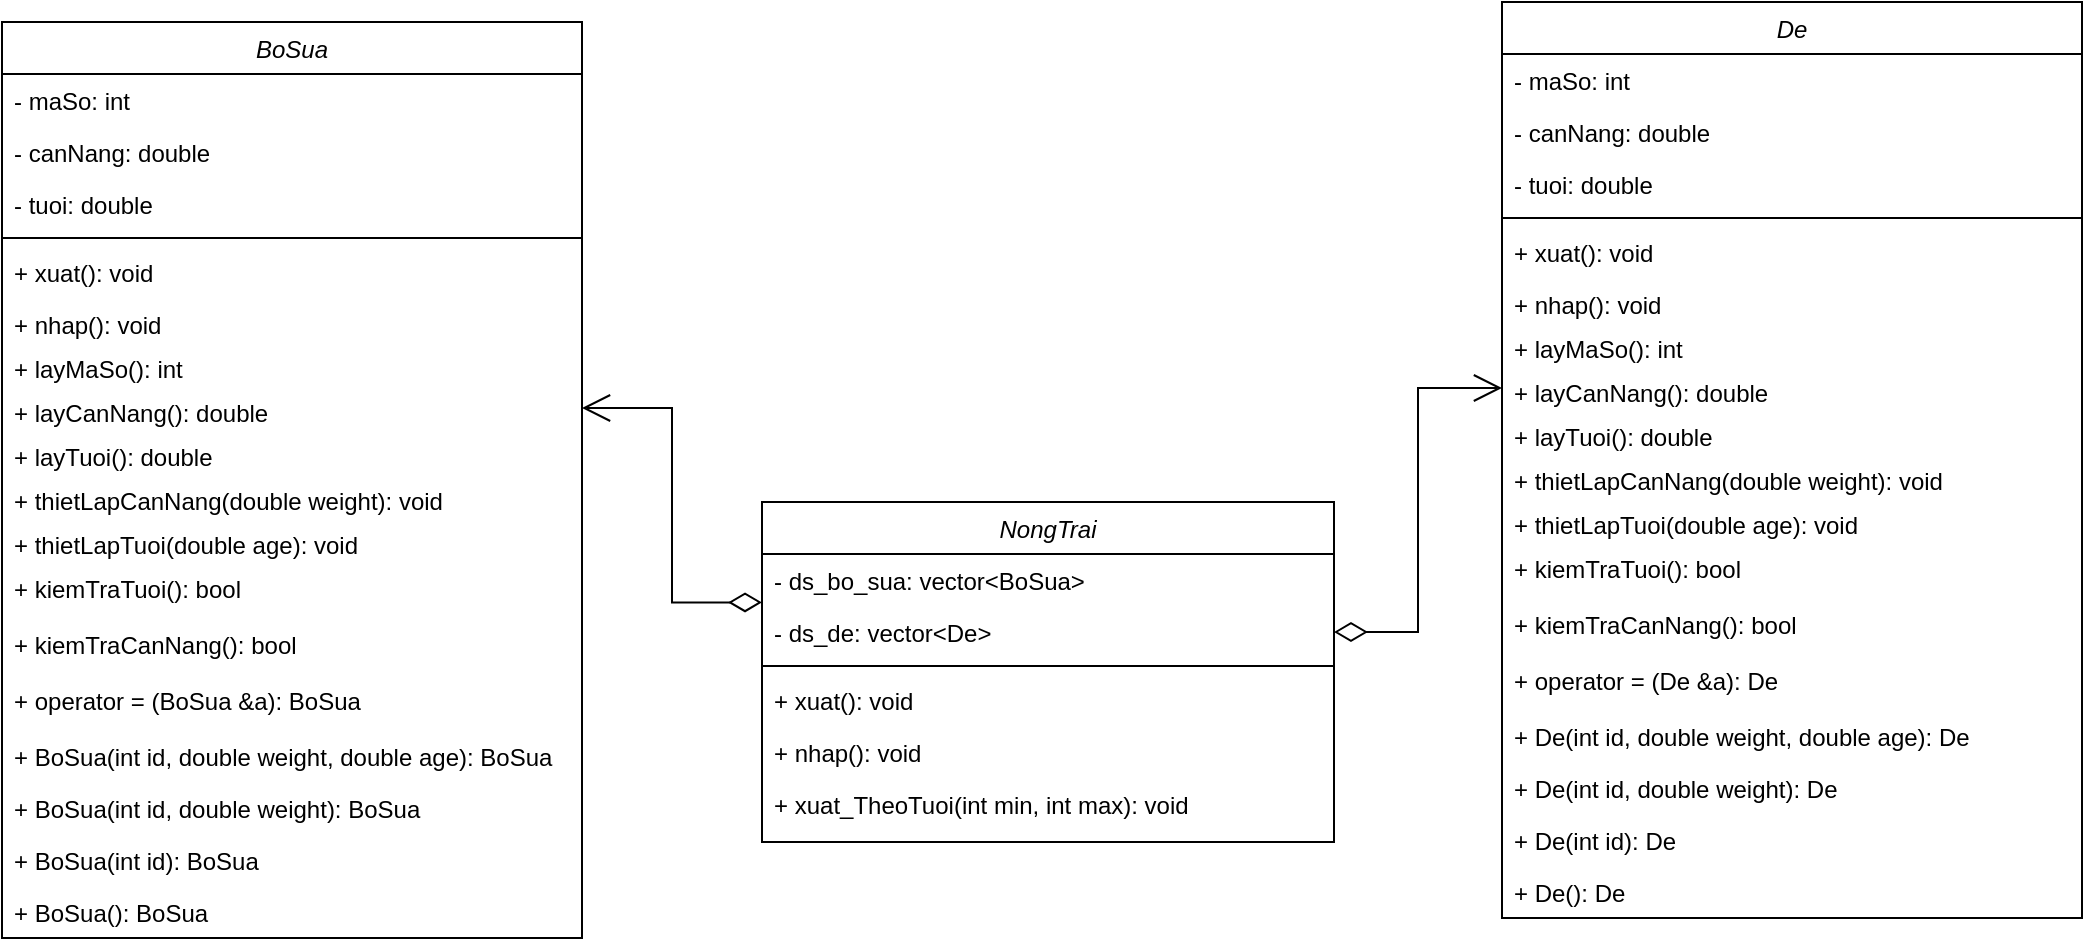 <mxfile version="20.8.20" type="github">
  <diagram id="C5RBs43oDa-KdzZeNtuy" name="Page-1">
    <mxGraphModel dx="1500" dy="784" grid="1" gridSize="10" guides="1" tooltips="1" connect="1" arrows="0" fold="1" page="1" pageScale="1" pageWidth="3300" pageHeight="4681" math="0" shadow="0">
      <root>
        <mxCell id="WIyWlLk6GJQsqaUBKTNV-0" />
        <mxCell id="WIyWlLk6GJQsqaUBKTNV-1" parent="WIyWlLk6GJQsqaUBKTNV-0" />
        <mxCell id="zkfFHV4jXpPFQw0GAbJ--0" value="BoSua" style="swimlane;fontStyle=2;align=center;verticalAlign=top;childLayout=stackLayout;horizontal=1;startSize=26;horizontalStack=0;resizeParent=1;resizeLast=0;collapsible=1;marginBottom=0;rounded=0;shadow=0;strokeWidth=1;" parent="WIyWlLk6GJQsqaUBKTNV-1" vertex="1">
          <mxGeometry x="100" y="120" width="290" height="458" as="geometry">
            <mxRectangle x="230" y="140" width="160" height="26" as="alternateBounds" />
          </mxGeometry>
        </mxCell>
        <mxCell id="zkfFHV4jXpPFQw0GAbJ--1" value="- maSo: int" style="text;align=left;verticalAlign=top;spacingLeft=4;spacingRight=4;overflow=hidden;rotatable=0;points=[[0,0.5],[1,0.5]];portConstraint=eastwest;" parent="zkfFHV4jXpPFQw0GAbJ--0" vertex="1">
          <mxGeometry y="26" width="290" height="26" as="geometry" />
        </mxCell>
        <mxCell id="zkfFHV4jXpPFQw0GAbJ--3" value="- canNang: double" style="text;align=left;verticalAlign=top;spacingLeft=4;spacingRight=4;overflow=hidden;rotatable=0;points=[[0,0.5],[1,0.5]];portConstraint=eastwest;rounded=0;shadow=0;html=0;" parent="zkfFHV4jXpPFQw0GAbJ--0" vertex="1">
          <mxGeometry y="52" width="290" height="26" as="geometry" />
        </mxCell>
        <mxCell id="zkfFHV4jXpPFQw0GAbJ--2" value="- tuoi: double" style="text;align=left;verticalAlign=top;spacingLeft=4;spacingRight=4;overflow=hidden;rotatable=0;points=[[0,0.5],[1,0.5]];portConstraint=eastwest;rounded=0;shadow=0;html=0;" parent="zkfFHV4jXpPFQw0GAbJ--0" vertex="1">
          <mxGeometry y="78" width="290" height="26" as="geometry" />
        </mxCell>
        <mxCell id="zkfFHV4jXpPFQw0GAbJ--4" value="" style="line;html=1;strokeWidth=1;align=left;verticalAlign=middle;spacingTop=-1;spacingLeft=3;spacingRight=3;rotatable=0;labelPosition=right;points=[];portConstraint=eastwest;" parent="zkfFHV4jXpPFQw0GAbJ--0" vertex="1">
          <mxGeometry y="104" width="290" height="8" as="geometry" />
        </mxCell>
        <mxCell id="zkfFHV4jXpPFQw0GAbJ--5" value="+ xuat(): void" style="text;align=left;verticalAlign=top;spacingLeft=4;spacingRight=4;overflow=hidden;rotatable=0;points=[[0,0.5],[1,0.5]];portConstraint=eastwest;" parent="zkfFHV4jXpPFQw0GAbJ--0" vertex="1">
          <mxGeometry y="112" width="290" height="26" as="geometry" />
        </mxCell>
        <mxCell id="egqvtzpbxbv_MDp7u7JJ-1" value="+ nhap(): void" style="text;align=left;verticalAlign=top;spacingLeft=4;spacingRight=4;overflow=hidden;rotatable=0;points=[[0,0.5],[1,0.5]];portConstraint=eastwest;" vertex="1" parent="zkfFHV4jXpPFQw0GAbJ--0">
          <mxGeometry y="138" width="290" height="22" as="geometry" />
        </mxCell>
        <mxCell id="egqvtzpbxbv_MDp7u7JJ-27" value="+ layMaSo(): int&#xa;" style="text;align=left;verticalAlign=top;spacingLeft=4;spacingRight=4;overflow=hidden;rotatable=0;points=[[0,0.5],[1,0.5]];portConstraint=eastwest;" vertex="1" parent="zkfFHV4jXpPFQw0GAbJ--0">
          <mxGeometry y="160" width="290" height="22" as="geometry" />
        </mxCell>
        <mxCell id="egqvtzpbxbv_MDp7u7JJ-28" value="+ layCanNang(): double&#xa;" style="text;align=left;verticalAlign=top;spacingLeft=4;spacingRight=4;overflow=hidden;rotatable=0;points=[[0,0.5],[1,0.5]];portConstraint=eastwest;" vertex="1" parent="zkfFHV4jXpPFQw0GAbJ--0">
          <mxGeometry y="182" width="290" height="22" as="geometry" />
        </mxCell>
        <mxCell id="egqvtzpbxbv_MDp7u7JJ-29" value="+ layTuoi(): double&#xa;" style="text;align=left;verticalAlign=top;spacingLeft=4;spacingRight=4;overflow=hidden;rotatable=0;points=[[0,0.5],[1,0.5]];portConstraint=eastwest;" vertex="1" parent="zkfFHV4jXpPFQw0GAbJ--0">
          <mxGeometry y="204" width="290" height="22" as="geometry" />
        </mxCell>
        <mxCell id="egqvtzpbxbv_MDp7u7JJ-31" value="+ thietLapCanNang(double weight): void&#xa;" style="text;align=left;verticalAlign=top;spacingLeft=4;spacingRight=4;overflow=hidden;rotatable=0;points=[[0,0.5],[1,0.5]];portConstraint=eastwest;" vertex="1" parent="zkfFHV4jXpPFQw0GAbJ--0">
          <mxGeometry y="226" width="290" height="22" as="geometry" />
        </mxCell>
        <mxCell id="egqvtzpbxbv_MDp7u7JJ-33" value="+ thietLapTuoi(double age): void&#xa;" style="text;align=left;verticalAlign=top;spacingLeft=4;spacingRight=4;overflow=hidden;rotatable=0;points=[[0,0.5],[1,0.5]];portConstraint=eastwest;" vertex="1" parent="zkfFHV4jXpPFQw0GAbJ--0">
          <mxGeometry y="248" width="290" height="22" as="geometry" />
        </mxCell>
        <mxCell id="egqvtzpbxbv_MDp7u7JJ-47" value="+ kiemTraTuoi(): bool&#xa;" style="text;align=left;verticalAlign=top;spacingLeft=4;spacingRight=4;overflow=hidden;rotatable=0;points=[[0,0.5],[1,0.5]];portConstraint=eastwest;" vertex="1" parent="zkfFHV4jXpPFQw0GAbJ--0">
          <mxGeometry y="270" width="290" height="28" as="geometry" />
        </mxCell>
        <mxCell id="egqvtzpbxbv_MDp7u7JJ-77" value="+ kiemTraCanNang(): bool&#xa;" style="text;align=left;verticalAlign=top;spacingLeft=4;spacingRight=4;overflow=hidden;rotatable=0;points=[[0,0.5],[1,0.5]];portConstraint=eastwest;" vertex="1" parent="zkfFHV4jXpPFQw0GAbJ--0">
          <mxGeometry y="298" width="290" height="28" as="geometry" />
        </mxCell>
        <mxCell id="egqvtzpbxbv_MDp7u7JJ-48" value="+ operator = (BoSua &amp;a): BoSua&#xa;" style="text;align=left;verticalAlign=top;spacingLeft=4;spacingRight=4;overflow=hidden;rotatable=0;points=[[0,0.5],[1,0.5]];portConstraint=eastwest;" vertex="1" parent="zkfFHV4jXpPFQw0GAbJ--0">
          <mxGeometry y="326" width="290" height="28" as="geometry" />
        </mxCell>
        <mxCell id="egqvtzpbxbv_MDp7u7JJ-51" value="+ BoSua(int id, double weight, double age): BoSua" style="text;align=left;verticalAlign=top;spacingLeft=4;spacingRight=4;overflow=hidden;rotatable=0;points=[[0,0.5],[1,0.5]];portConstraint=eastwest;" vertex="1" parent="zkfFHV4jXpPFQw0GAbJ--0">
          <mxGeometry y="354" width="290" height="26" as="geometry" />
        </mxCell>
        <mxCell id="egqvtzpbxbv_MDp7u7JJ-52" value="+ BoSua(int id, double weight): BoSua" style="text;align=left;verticalAlign=top;spacingLeft=4;spacingRight=4;overflow=hidden;rotatable=0;points=[[0,0.5],[1,0.5]];portConstraint=eastwest;" vertex="1" parent="zkfFHV4jXpPFQw0GAbJ--0">
          <mxGeometry y="380" width="290" height="26" as="geometry" />
        </mxCell>
        <mxCell id="egqvtzpbxbv_MDp7u7JJ-53" value="+ BoSua(int id): BoSua" style="text;align=left;verticalAlign=top;spacingLeft=4;spacingRight=4;overflow=hidden;rotatable=0;points=[[0,0.5],[1,0.5]];portConstraint=eastwest;" vertex="1" parent="zkfFHV4jXpPFQw0GAbJ--0">
          <mxGeometry y="406" width="290" height="26" as="geometry" />
        </mxCell>
        <mxCell id="egqvtzpbxbv_MDp7u7JJ-54" value="+ BoSua(): BoSua" style="text;align=left;verticalAlign=top;spacingLeft=4;spacingRight=4;overflow=hidden;rotatable=0;points=[[0,0.5],[1,0.5]];portConstraint=eastwest;" vertex="1" parent="zkfFHV4jXpPFQw0GAbJ--0">
          <mxGeometry y="432" width="290" height="26" as="geometry" />
        </mxCell>
        <mxCell id="egqvtzpbxbv_MDp7u7JJ-18" value="NongTrai" style="swimlane;fontStyle=2;align=center;verticalAlign=top;childLayout=stackLayout;horizontal=1;startSize=26;horizontalStack=0;resizeParent=1;resizeLast=0;collapsible=1;marginBottom=0;rounded=0;shadow=0;strokeWidth=1;" vertex="1" parent="WIyWlLk6GJQsqaUBKTNV-1">
          <mxGeometry x="480" y="360" width="286" height="170" as="geometry">
            <mxRectangle x="230" y="140" width="160" height="26" as="alternateBounds" />
          </mxGeometry>
        </mxCell>
        <mxCell id="egqvtzpbxbv_MDp7u7JJ-19" value="- ds_bo_sua: vector&lt;BoSua&gt;" style="text;align=left;verticalAlign=top;spacingLeft=4;spacingRight=4;overflow=hidden;rotatable=0;points=[[0,0.5],[1,0.5]];portConstraint=eastwest;" vertex="1" parent="egqvtzpbxbv_MDp7u7JJ-18">
          <mxGeometry y="26" width="286" height="26" as="geometry" />
        </mxCell>
        <mxCell id="egqvtzpbxbv_MDp7u7JJ-20" value="- ds_de: vector&lt;De&gt;" style="text;align=left;verticalAlign=top;spacingLeft=4;spacingRight=4;overflow=hidden;rotatable=0;points=[[0,0.5],[1,0.5]];portConstraint=eastwest;rounded=0;shadow=0;html=0;" vertex="1" parent="egqvtzpbxbv_MDp7u7JJ-18">
          <mxGeometry y="52" width="286" height="26" as="geometry" />
        </mxCell>
        <mxCell id="egqvtzpbxbv_MDp7u7JJ-22" value="" style="line;html=1;strokeWidth=1;align=left;verticalAlign=middle;spacingTop=-1;spacingLeft=3;spacingRight=3;rotatable=0;labelPosition=right;points=[];portConstraint=eastwest;" vertex="1" parent="egqvtzpbxbv_MDp7u7JJ-18">
          <mxGeometry y="78" width="286" height="8" as="geometry" />
        </mxCell>
        <mxCell id="egqvtzpbxbv_MDp7u7JJ-23" value="+ xuat(): void" style="text;align=left;verticalAlign=top;spacingLeft=4;spacingRight=4;overflow=hidden;rotatable=0;points=[[0,0.5],[1,0.5]];portConstraint=eastwest;" vertex="1" parent="egqvtzpbxbv_MDp7u7JJ-18">
          <mxGeometry y="86" width="286" height="26" as="geometry" />
        </mxCell>
        <mxCell id="egqvtzpbxbv_MDp7u7JJ-24" value="+ nhap(): void" style="text;align=left;verticalAlign=top;spacingLeft=4;spacingRight=4;overflow=hidden;rotatable=0;points=[[0,0.5],[1,0.5]];portConstraint=eastwest;" vertex="1" parent="egqvtzpbxbv_MDp7u7JJ-18">
          <mxGeometry y="112" width="286" height="26" as="geometry" />
        </mxCell>
        <mxCell id="egqvtzpbxbv_MDp7u7JJ-25" value="+ xuat_TheoTuoi(int min, int max): void" style="text;align=left;verticalAlign=top;spacingLeft=4;spacingRight=4;overflow=hidden;rotatable=0;points=[[0,0.5],[1,0.5]];portConstraint=eastwest;" vertex="1" parent="egqvtzpbxbv_MDp7u7JJ-18">
          <mxGeometry y="138" width="286" height="26" as="geometry" />
        </mxCell>
        <mxCell id="egqvtzpbxbv_MDp7u7JJ-55" value="De" style="swimlane;fontStyle=2;align=center;verticalAlign=top;childLayout=stackLayout;horizontal=1;startSize=26;horizontalStack=0;resizeParent=1;resizeLast=0;collapsible=1;marginBottom=0;rounded=0;shadow=0;strokeWidth=1;" vertex="1" parent="WIyWlLk6GJQsqaUBKTNV-1">
          <mxGeometry x="850" y="110" width="290" height="458" as="geometry">
            <mxRectangle x="230" y="140" width="160" height="26" as="alternateBounds" />
          </mxGeometry>
        </mxCell>
        <mxCell id="egqvtzpbxbv_MDp7u7JJ-56" value="- maSo: int" style="text;align=left;verticalAlign=top;spacingLeft=4;spacingRight=4;overflow=hidden;rotatable=0;points=[[0,0.5],[1,0.5]];portConstraint=eastwest;" vertex="1" parent="egqvtzpbxbv_MDp7u7JJ-55">
          <mxGeometry y="26" width="290" height="26" as="geometry" />
        </mxCell>
        <mxCell id="egqvtzpbxbv_MDp7u7JJ-57" value="- canNang: double" style="text;align=left;verticalAlign=top;spacingLeft=4;spacingRight=4;overflow=hidden;rotatable=0;points=[[0,0.5],[1,0.5]];portConstraint=eastwest;rounded=0;shadow=0;html=0;" vertex="1" parent="egqvtzpbxbv_MDp7u7JJ-55">
          <mxGeometry y="52" width="290" height="26" as="geometry" />
        </mxCell>
        <mxCell id="egqvtzpbxbv_MDp7u7JJ-58" value="- tuoi: double" style="text;align=left;verticalAlign=top;spacingLeft=4;spacingRight=4;overflow=hidden;rotatable=0;points=[[0,0.5],[1,0.5]];portConstraint=eastwest;rounded=0;shadow=0;html=0;" vertex="1" parent="egqvtzpbxbv_MDp7u7JJ-55">
          <mxGeometry y="78" width="290" height="26" as="geometry" />
        </mxCell>
        <mxCell id="egqvtzpbxbv_MDp7u7JJ-59" value="" style="line;html=1;strokeWidth=1;align=left;verticalAlign=middle;spacingTop=-1;spacingLeft=3;spacingRight=3;rotatable=0;labelPosition=right;points=[];portConstraint=eastwest;" vertex="1" parent="egqvtzpbxbv_MDp7u7JJ-55">
          <mxGeometry y="104" width="290" height="8" as="geometry" />
        </mxCell>
        <mxCell id="egqvtzpbxbv_MDp7u7JJ-60" value="+ xuat(): void" style="text;align=left;verticalAlign=top;spacingLeft=4;spacingRight=4;overflow=hidden;rotatable=0;points=[[0,0.5],[1,0.5]];portConstraint=eastwest;" vertex="1" parent="egqvtzpbxbv_MDp7u7JJ-55">
          <mxGeometry y="112" width="290" height="26" as="geometry" />
        </mxCell>
        <mxCell id="egqvtzpbxbv_MDp7u7JJ-61" value="+ nhap(): void" style="text;align=left;verticalAlign=top;spacingLeft=4;spacingRight=4;overflow=hidden;rotatable=0;points=[[0,0.5],[1,0.5]];portConstraint=eastwest;" vertex="1" parent="egqvtzpbxbv_MDp7u7JJ-55">
          <mxGeometry y="138" width="290" height="22" as="geometry" />
        </mxCell>
        <mxCell id="egqvtzpbxbv_MDp7u7JJ-62" value="+ layMaSo(): int&#xa;" style="text;align=left;verticalAlign=top;spacingLeft=4;spacingRight=4;overflow=hidden;rotatable=0;points=[[0,0.5],[1,0.5]];portConstraint=eastwest;" vertex="1" parent="egqvtzpbxbv_MDp7u7JJ-55">
          <mxGeometry y="160" width="290" height="22" as="geometry" />
        </mxCell>
        <mxCell id="egqvtzpbxbv_MDp7u7JJ-63" value="+ layCanNang(): double&#xa;" style="text;align=left;verticalAlign=top;spacingLeft=4;spacingRight=4;overflow=hidden;rotatable=0;points=[[0,0.5],[1,0.5]];portConstraint=eastwest;" vertex="1" parent="egqvtzpbxbv_MDp7u7JJ-55">
          <mxGeometry y="182" width="290" height="22" as="geometry" />
        </mxCell>
        <mxCell id="egqvtzpbxbv_MDp7u7JJ-64" value="+ layTuoi(): double&#xa;" style="text;align=left;verticalAlign=top;spacingLeft=4;spacingRight=4;overflow=hidden;rotatable=0;points=[[0,0.5],[1,0.5]];portConstraint=eastwest;" vertex="1" parent="egqvtzpbxbv_MDp7u7JJ-55">
          <mxGeometry y="204" width="290" height="22" as="geometry" />
        </mxCell>
        <mxCell id="egqvtzpbxbv_MDp7u7JJ-66" value="+ thietLapCanNang(double weight): void&#xa;" style="text;align=left;verticalAlign=top;spacingLeft=4;spacingRight=4;overflow=hidden;rotatable=0;points=[[0,0.5],[1,0.5]];portConstraint=eastwest;" vertex="1" parent="egqvtzpbxbv_MDp7u7JJ-55">
          <mxGeometry y="226" width="290" height="22" as="geometry" />
        </mxCell>
        <mxCell id="egqvtzpbxbv_MDp7u7JJ-67" value="+ thietLapTuoi(double age): void&#xa;" style="text;align=left;verticalAlign=top;spacingLeft=4;spacingRight=4;overflow=hidden;rotatable=0;points=[[0,0.5],[1,0.5]];portConstraint=eastwest;" vertex="1" parent="egqvtzpbxbv_MDp7u7JJ-55">
          <mxGeometry y="248" width="290" height="22" as="geometry" />
        </mxCell>
        <mxCell id="egqvtzpbxbv_MDp7u7JJ-68" value="+ kiemTraTuoi(): bool&#xa;" style="text;align=left;verticalAlign=top;spacingLeft=4;spacingRight=4;overflow=hidden;rotatable=0;points=[[0,0.5],[1,0.5]];portConstraint=eastwest;" vertex="1" parent="egqvtzpbxbv_MDp7u7JJ-55">
          <mxGeometry y="270" width="290" height="28" as="geometry" />
        </mxCell>
        <mxCell id="egqvtzpbxbv_MDp7u7JJ-78" value="+ kiemTraCanNang(): bool&#xa;" style="text;align=left;verticalAlign=top;spacingLeft=4;spacingRight=4;overflow=hidden;rotatable=0;points=[[0,0.5],[1,0.5]];portConstraint=eastwest;" vertex="1" parent="egqvtzpbxbv_MDp7u7JJ-55">
          <mxGeometry y="298" width="290" height="28" as="geometry" />
        </mxCell>
        <mxCell id="egqvtzpbxbv_MDp7u7JJ-69" value="+ operator = (De &amp;a): De&#xa;" style="text;align=left;verticalAlign=top;spacingLeft=4;spacingRight=4;overflow=hidden;rotatable=0;points=[[0,0.5],[1,0.5]];portConstraint=eastwest;" vertex="1" parent="egqvtzpbxbv_MDp7u7JJ-55">
          <mxGeometry y="326" width="290" height="28" as="geometry" />
        </mxCell>
        <mxCell id="egqvtzpbxbv_MDp7u7JJ-70" value="+ De(int id, double weight, double age): De" style="text;align=left;verticalAlign=top;spacingLeft=4;spacingRight=4;overflow=hidden;rotatable=0;points=[[0,0.5],[1,0.5]];portConstraint=eastwest;" vertex="1" parent="egqvtzpbxbv_MDp7u7JJ-55">
          <mxGeometry y="354" width="290" height="26" as="geometry" />
        </mxCell>
        <mxCell id="egqvtzpbxbv_MDp7u7JJ-71" value="+ De(int id, double weight): De" style="text;align=left;verticalAlign=top;spacingLeft=4;spacingRight=4;overflow=hidden;rotatable=0;points=[[0,0.5],[1,0.5]];portConstraint=eastwest;" vertex="1" parent="egqvtzpbxbv_MDp7u7JJ-55">
          <mxGeometry y="380" width="290" height="26" as="geometry" />
        </mxCell>
        <mxCell id="egqvtzpbxbv_MDp7u7JJ-72" value="+ De(int id): De" style="text;align=left;verticalAlign=top;spacingLeft=4;spacingRight=4;overflow=hidden;rotatable=0;points=[[0,0.5],[1,0.5]];portConstraint=eastwest;" vertex="1" parent="egqvtzpbxbv_MDp7u7JJ-55">
          <mxGeometry y="406" width="290" height="26" as="geometry" />
        </mxCell>
        <mxCell id="egqvtzpbxbv_MDp7u7JJ-73" value="+ De(): De" style="text;align=left;verticalAlign=top;spacingLeft=4;spacingRight=4;overflow=hidden;rotatable=0;points=[[0,0.5],[1,0.5]];portConstraint=eastwest;" vertex="1" parent="egqvtzpbxbv_MDp7u7JJ-55">
          <mxGeometry y="432" width="290" height="26" as="geometry" />
        </mxCell>
        <mxCell id="egqvtzpbxbv_MDp7u7JJ-74" value="" style="endArrow=open;html=1;endSize=12;startArrow=diamondThin;startSize=14;startFill=0;edgeStyle=orthogonalEdgeStyle;align=left;verticalAlign=bottom;rounded=0;entryX=0;entryY=0.5;entryDx=0;entryDy=0;" edge="1" parent="WIyWlLk6GJQsqaUBKTNV-1" source="egqvtzpbxbv_MDp7u7JJ-20" target="egqvtzpbxbv_MDp7u7JJ-63">
          <mxGeometry x="-1" y="3" relative="1" as="geometry">
            <mxPoint x="570" y="280" as="sourcePoint" />
            <mxPoint x="730" y="280" as="targetPoint" />
          </mxGeometry>
        </mxCell>
        <mxCell id="egqvtzpbxbv_MDp7u7JJ-76" value="" style="endArrow=open;html=1;endSize=12;startArrow=diamondThin;startSize=14;startFill=0;edgeStyle=orthogonalEdgeStyle;align=left;verticalAlign=bottom;rounded=0;exitX=0;exitY=0.931;exitDx=0;exitDy=0;exitPerimeter=0;entryX=1;entryY=0.5;entryDx=0;entryDy=0;" edge="1" parent="WIyWlLk6GJQsqaUBKTNV-1" source="egqvtzpbxbv_MDp7u7JJ-19" target="egqvtzpbxbv_MDp7u7JJ-28">
          <mxGeometry x="-1" y="3" relative="1" as="geometry">
            <mxPoint x="500" y="460" as="sourcePoint" />
            <mxPoint x="450" y="380" as="targetPoint" />
          </mxGeometry>
        </mxCell>
      </root>
    </mxGraphModel>
  </diagram>
</mxfile>
